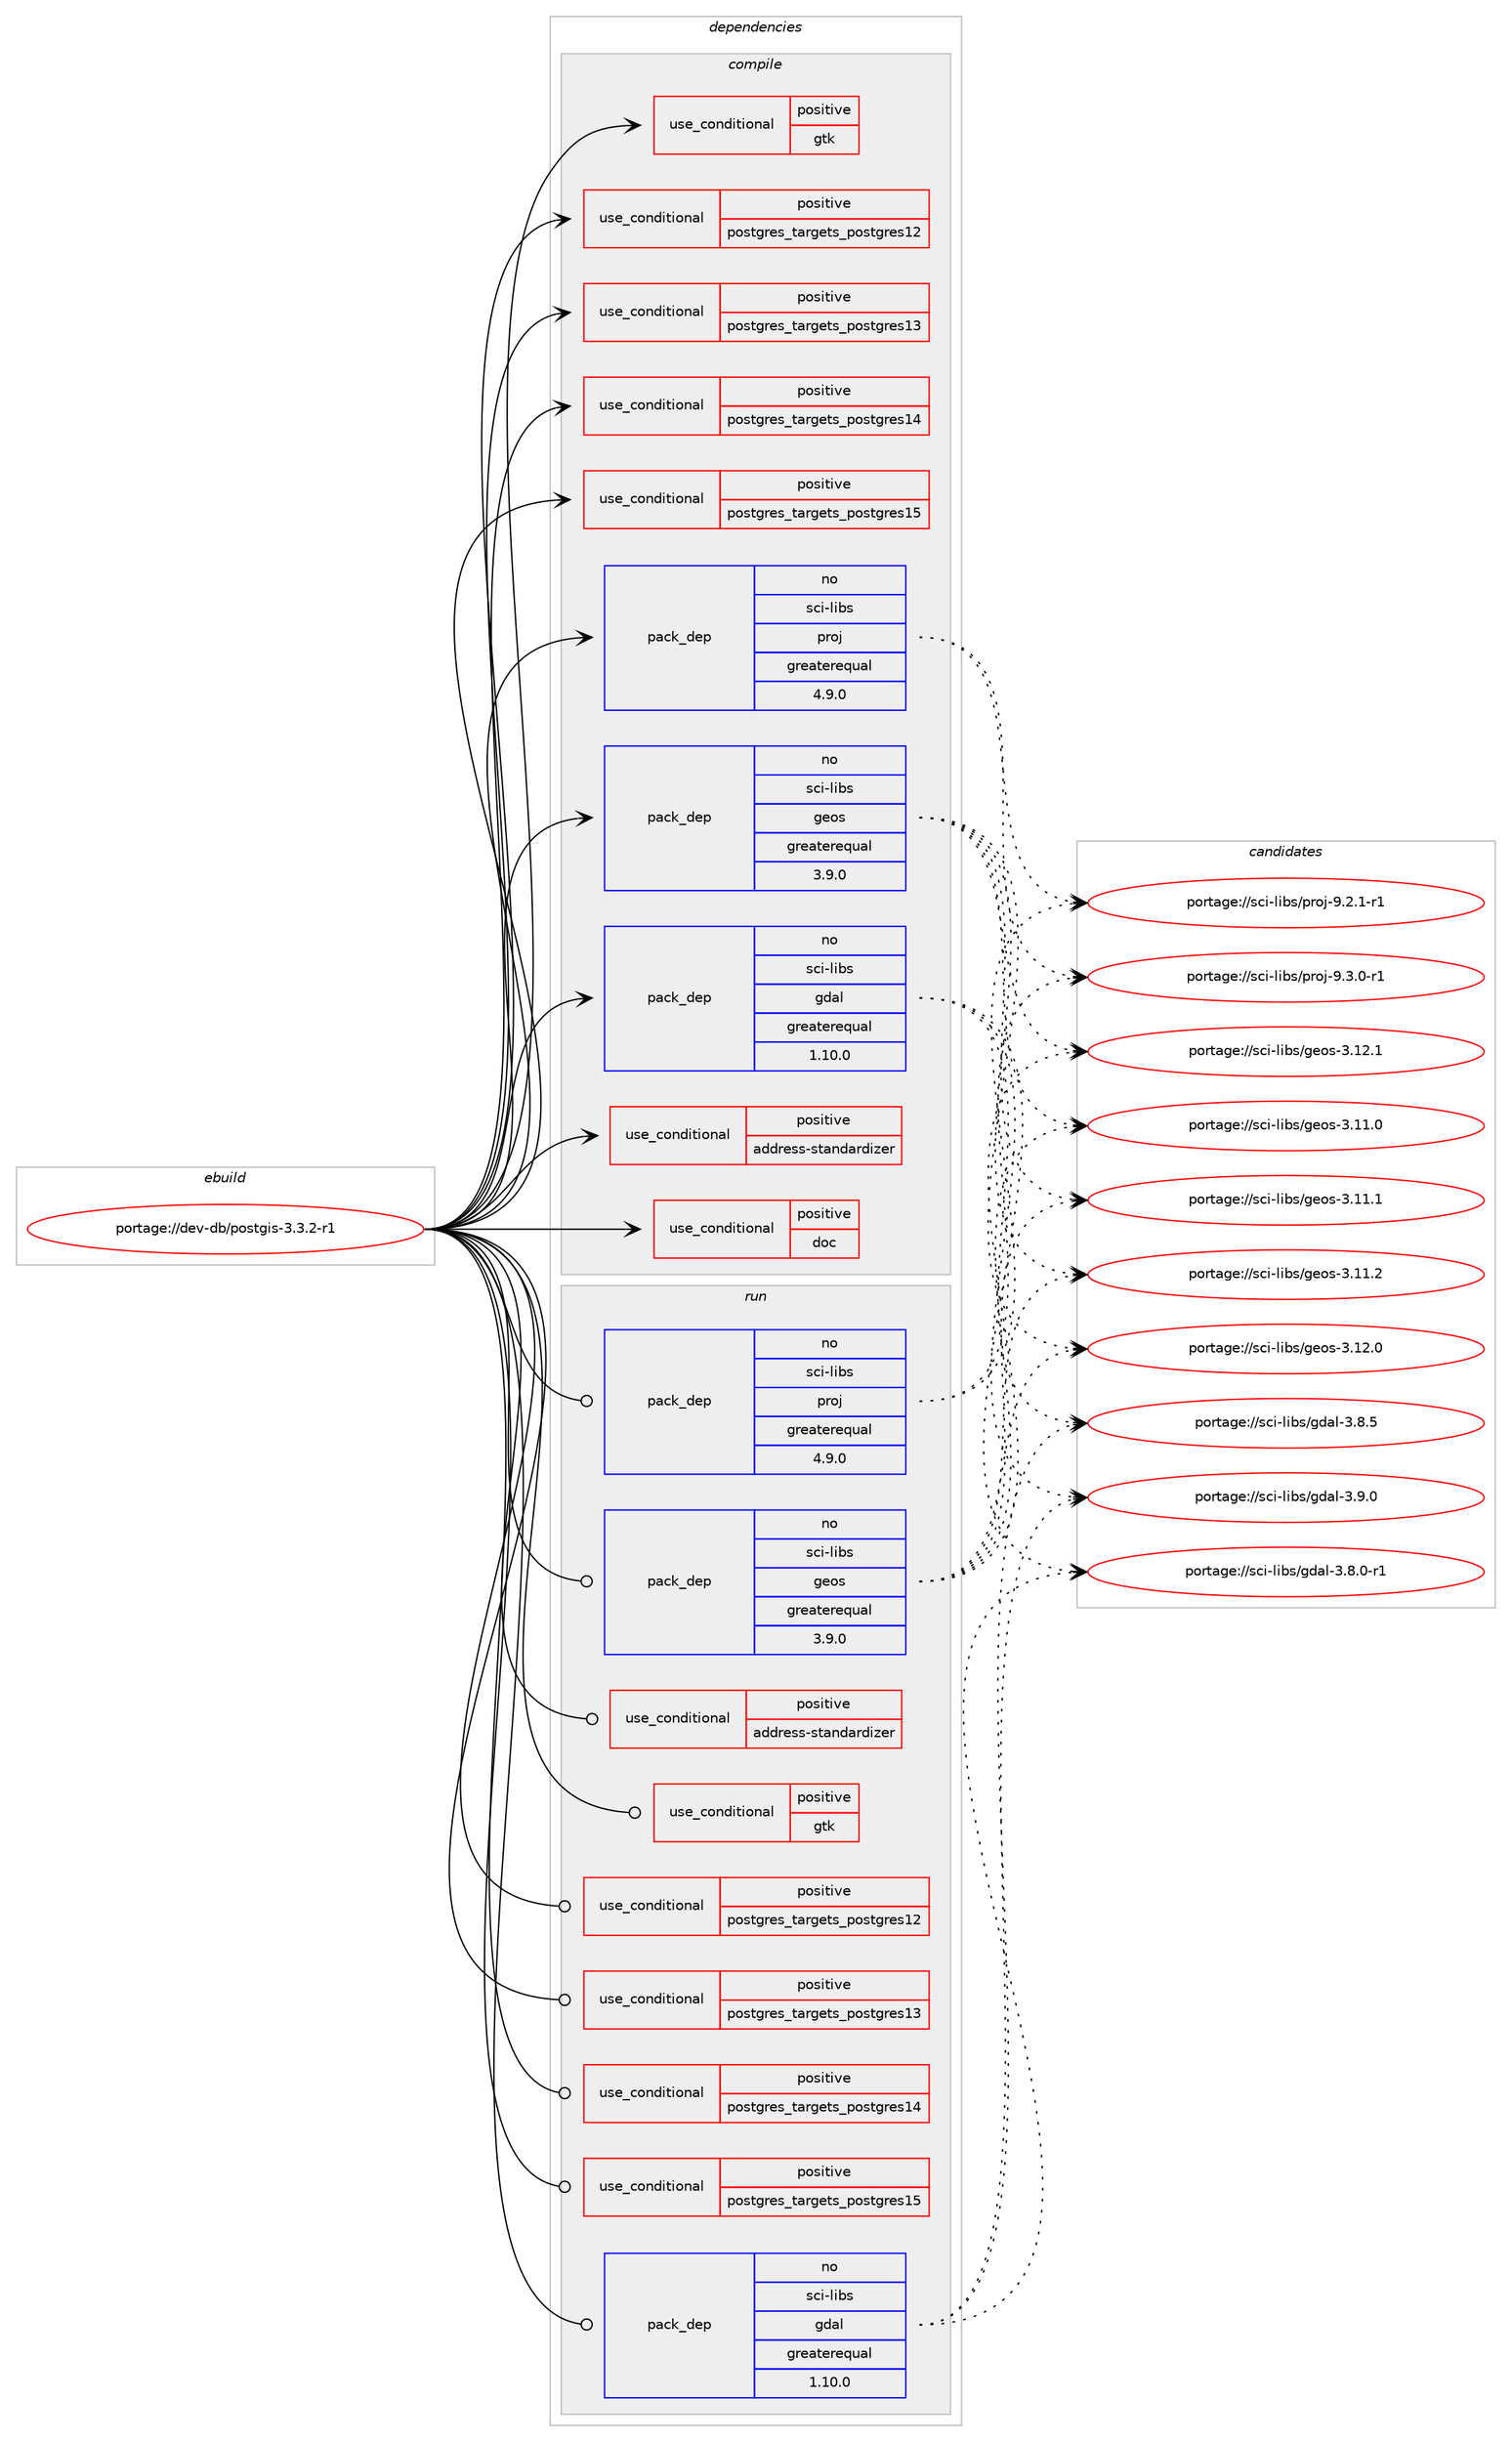 digraph prolog {

# *************
# Graph options
# *************

newrank=true;
concentrate=true;
compound=true;
graph [rankdir=LR,fontname=Helvetica,fontsize=10,ranksep=1.5];#, ranksep=2.5, nodesep=0.2];
edge  [arrowhead=vee];
node  [fontname=Helvetica,fontsize=10];

# **********
# The ebuild
# **********

subgraph cluster_leftcol {
color=gray;
rank=same;
label=<<i>ebuild</i>>;
id [label="portage://dev-db/postgis-3.3.2-r1", color=red, width=4, href="../dev-db/postgis-3.3.2-r1.svg"];
}

# ****************
# The dependencies
# ****************

subgraph cluster_midcol {
color=gray;
label=<<i>dependencies</i>>;
subgraph cluster_compile {
fillcolor="#eeeeee";
style=filled;
label=<<i>compile</i>>;
subgraph cond17676 {
dependency31475 [label=<<TABLE BORDER="0" CELLBORDER="1" CELLSPACING="0" CELLPADDING="4"><TR><TD ROWSPAN="3" CELLPADDING="10">use_conditional</TD></TR><TR><TD>positive</TD></TR><TR><TD>address-standardizer</TD></TR></TABLE>>, shape=none, color=red];
# *** BEGIN UNKNOWN DEPENDENCY TYPE (TODO) ***
# dependency31475 -> package_dependency(portage://dev-db/postgis-3.3.2-r1,install,no,dev-libs,libpcre2,none,[,,],[],[])
# *** END UNKNOWN DEPENDENCY TYPE (TODO) ***

}
id:e -> dependency31475:w [weight=20,style="solid",arrowhead="vee"];
subgraph cond17677 {
dependency31476 [label=<<TABLE BORDER="0" CELLBORDER="1" CELLSPACING="0" CELLPADDING="4"><TR><TD ROWSPAN="3" CELLPADDING="10">use_conditional</TD></TR><TR><TD>positive</TD></TR><TR><TD>doc</TD></TR></TABLE>>, shape=none, color=red];
# *** BEGIN UNKNOWN DEPENDENCY TYPE (TODO) ***
# dependency31476 -> package_dependency(portage://dev-db/postgis-3.3.2-r1,install,no,app-text,docbook-xsl-stylesheets,none,[,,],[],[])
# *** END UNKNOWN DEPENDENCY TYPE (TODO) ***

# *** BEGIN UNKNOWN DEPENDENCY TYPE (TODO) ***
# dependency31476 -> package_dependency(portage://dev-db/postgis-3.3.2-r1,install,no,app-text,docbook-xml-dtd,none,[,,],[slot(4.5)],[])
# *** END UNKNOWN DEPENDENCY TYPE (TODO) ***

# *** BEGIN UNKNOWN DEPENDENCY TYPE (TODO) ***
# dependency31476 -> package_dependency(portage://dev-db/postgis-3.3.2-r1,install,no,dev-libs,libxslt,none,[,,],[],[])
# *** END UNKNOWN DEPENDENCY TYPE (TODO) ***

# *** BEGIN UNKNOWN DEPENDENCY TYPE (TODO) ***
# dependency31476 -> package_dependency(portage://dev-db/postgis-3.3.2-r1,install,no,virtual,imagemagick-tools,none,[,,],[],[use(enable(png),none)])
# *** END UNKNOWN DEPENDENCY TYPE (TODO) ***

}
id:e -> dependency31476:w [weight=20,style="solid",arrowhead="vee"];
subgraph cond17678 {
dependency31477 [label=<<TABLE BORDER="0" CELLBORDER="1" CELLSPACING="0" CELLPADDING="4"><TR><TD ROWSPAN="3" CELLPADDING="10">use_conditional</TD></TR><TR><TD>positive</TD></TR><TR><TD>gtk</TD></TR></TABLE>>, shape=none, color=red];
# *** BEGIN UNKNOWN DEPENDENCY TYPE (TODO) ***
# dependency31477 -> package_dependency(portage://dev-db/postgis-3.3.2-r1,install,no,x11-libs,gtk+,none,[,,],[slot(2)],[])
# *** END UNKNOWN DEPENDENCY TYPE (TODO) ***

}
id:e -> dependency31477:w [weight=20,style="solid",arrowhead="vee"];
subgraph cond17679 {
dependency31478 [label=<<TABLE BORDER="0" CELLBORDER="1" CELLSPACING="0" CELLPADDING="4"><TR><TD ROWSPAN="3" CELLPADDING="10">use_conditional</TD></TR><TR><TD>positive</TD></TR><TR><TD>postgres_targets_postgres12</TD></TR></TABLE>>, shape=none, color=red];
# *** BEGIN UNKNOWN DEPENDENCY TYPE (TODO) ***
# dependency31478 -> package_dependency(portage://dev-db/postgis-3.3.2-r1,install,no,dev-db,postgresql,none,[,,],[slot(12),equal],[use(enable(server),none)])
# *** END UNKNOWN DEPENDENCY TYPE (TODO) ***

}
id:e -> dependency31478:w [weight=20,style="solid",arrowhead="vee"];
subgraph cond17680 {
dependency31479 [label=<<TABLE BORDER="0" CELLBORDER="1" CELLSPACING="0" CELLPADDING="4"><TR><TD ROWSPAN="3" CELLPADDING="10">use_conditional</TD></TR><TR><TD>positive</TD></TR><TR><TD>postgres_targets_postgres13</TD></TR></TABLE>>, shape=none, color=red];
# *** BEGIN UNKNOWN DEPENDENCY TYPE (TODO) ***
# dependency31479 -> package_dependency(portage://dev-db/postgis-3.3.2-r1,install,no,dev-db,postgresql,none,[,,],[slot(13),equal],[use(enable(server),none)])
# *** END UNKNOWN DEPENDENCY TYPE (TODO) ***

}
id:e -> dependency31479:w [weight=20,style="solid",arrowhead="vee"];
subgraph cond17681 {
dependency31480 [label=<<TABLE BORDER="0" CELLBORDER="1" CELLSPACING="0" CELLPADDING="4"><TR><TD ROWSPAN="3" CELLPADDING="10">use_conditional</TD></TR><TR><TD>positive</TD></TR><TR><TD>postgres_targets_postgres14</TD></TR></TABLE>>, shape=none, color=red];
# *** BEGIN UNKNOWN DEPENDENCY TYPE (TODO) ***
# dependency31480 -> package_dependency(portage://dev-db/postgis-3.3.2-r1,install,no,dev-db,postgresql,none,[,,],[slot(14),equal],[use(enable(server),none)])
# *** END UNKNOWN DEPENDENCY TYPE (TODO) ***

}
id:e -> dependency31480:w [weight=20,style="solid",arrowhead="vee"];
subgraph cond17682 {
dependency31481 [label=<<TABLE BORDER="0" CELLBORDER="1" CELLSPACING="0" CELLPADDING="4"><TR><TD ROWSPAN="3" CELLPADDING="10">use_conditional</TD></TR><TR><TD>positive</TD></TR><TR><TD>postgres_targets_postgres15</TD></TR></TABLE>>, shape=none, color=red];
# *** BEGIN UNKNOWN DEPENDENCY TYPE (TODO) ***
# dependency31481 -> package_dependency(portage://dev-db/postgis-3.3.2-r1,install,no,dev-db,postgresql,none,[,,],[slot(15),equal],[use(enable(server),none)])
# *** END UNKNOWN DEPENDENCY TYPE (TODO) ***

}
id:e -> dependency31481:w [weight=20,style="solid",arrowhead="vee"];
# *** BEGIN UNKNOWN DEPENDENCY TYPE (TODO) ***
# id -> package_dependency(portage://dev-db/postgis-3.3.2-r1,install,no,dev-libs,json-c,none,[,,],any_same_slot,[])
# *** END UNKNOWN DEPENDENCY TYPE (TODO) ***

# *** BEGIN UNKNOWN DEPENDENCY TYPE (TODO) ***
# id -> package_dependency(portage://dev-db/postgis-3.3.2-r1,install,no,dev-libs,libxml2,none,[,,],[slot(2)],[])
# *** END UNKNOWN DEPENDENCY TYPE (TODO) ***

# *** BEGIN UNKNOWN DEPENDENCY TYPE (TODO) ***
# id -> package_dependency(portage://dev-db/postgis-3.3.2-r1,install,no,dev-libs,protobuf-c,none,[,,],any_same_slot,[])
# *** END UNKNOWN DEPENDENCY TYPE (TODO) ***

subgraph pack12882 {
dependency31482 [label=<<TABLE BORDER="0" CELLBORDER="1" CELLSPACING="0" CELLPADDING="4" WIDTH="220"><TR><TD ROWSPAN="6" CELLPADDING="30">pack_dep</TD></TR><TR><TD WIDTH="110">no</TD></TR><TR><TD>sci-libs</TD></TR><TR><TD>gdal</TD></TR><TR><TD>greaterequal</TD></TR><TR><TD>1.10.0</TD></TR></TABLE>>, shape=none, color=blue];
}
id:e -> dependency31482:w [weight=20,style="solid",arrowhead="vee"];
subgraph pack12883 {
dependency31483 [label=<<TABLE BORDER="0" CELLBORDER="1" CELLSPACING="0" CELLPADDING="4" WIDTH="220"><TR><TD ROWSPAN="6" CELLPADDING="30">pack_dep</TD></TR><TR><TD WIDTH="110">no</TD></TR><TR><TD>sci-libs</TD></TR><TR><TD>geos</TD></TR><TR><TD>greaterequal</TD></TR><TR><TD>3.9.0</TD></TR></TABLE>>, shape=none, color=blue];
}
id:e -> dependency31483:w [weight=20,style="solid",arrowhead="vee"];
subgraph pack12884 {
dependency31484 [label=<<TABLE BORDER="0" CELLBORDER="1" CELLSPACING="0" CELLPADDING="4" WIDTH="220"><TR><TD ROWSPAN="6" CELLPADDING="30">pack_dep</TD></TR><TR><TD WIDTH="110">no</TD></TR><TR><TD>sci-libs</TD></TR><TR><TD>proj</TD></TR><TR><TD>greaterequal</TD></TR><TR><TD>4.9.0</TD></TR></TABLE>>, shape=none, color=blue];
}
id:e -> dependency31484:w [weight=20,style="solid",arrowhead="vee"];
# *** BEGIN UNKNOWN DEPENDENCY TYPE (TODO) ***
# id -> package_dependency(portage://dev-db/postgis-3.3.2-r1,install,no,virtual,pkgconfig,none,[,,],[],[])
# *** END UNKNOWN DEPENDENCY TYPE (TODO) ***

}
subgraph cluster_compileandrun {
fillcolor="#eeeeee";
style=filled;
label=<<i>compile and run</i>>;
}
subgraph cluster_run {
fillcolor="#eeeeee";
style=filled;
label=<<i>run</i>>;
subgraph cond17683 {
dependency31485 [label=<<TABLE BORDER="0" CELLBORDER="1" CELLSPACING="0" CELLPADDING="4"><TR><TD ROWSPAN="3" CELLPADDING="10">use_conditional</TD></TR><TR><TD>positive</TD></TR><TR><TD>address-standardizer</TD></TR></TABLE>>, shape=none, color=red];
# *** BEGIN UNKNOWN DEPENDENCY TYPE (TODO) ***
# dependency31485 -> package_dependency(portage://dev-db/postgis-3.3.2-r1,run,no,dev-libs,libpcre2,none,[,,],[],[])
# *** END UNKNOWN DEPENDENCY TYPE (TODO) ***

}
id:e -> dependency31485:w [weight=20,style="solid",arrowhead="odot"];
subgraph cond17684 {
dependency31486 [label=<<TABLE BORDER="0" CELLBORDER="1" CELLSPACING="0" CELLPADDING="4"><TR><TD ROWSPAN="3" CELLPADDING="10">use_conditional</TD></TR><TR><TD>positive</TD></TR><TR><TD>gtk</TD></TR></TABLE>>, shape=none, color=red];
# *** BEGIN UNKNOWN DEPENDENCY TYPE (TODO) ***
# dependency31486 -> package_dependency(portage://dev-db/postgis-3.3.2-r1,run,no,x11-libs,gtk+,none,[,,],[slot(2)],[])
# *** END UNKNOWN DEPENDENCY TYPE (TODO) ***

}
id:e -> dependency31486:w [weight=20,style="solid",arrowhead="odot"];
subgraph cond17685 {
dependency31487 [label=<<TABLE BORDER="0" CELLBORDER="1" CELLSPACING="0" CELLPADDING="4"><TR><TD ROWSPAN="3" CELLPADDING="10">use_conditional</TD></TR><TR><TD>positive</TD></TR><TR><TD>postgres_targets_postgres12</TD></TR></TABLE>>, shape=none, color=red];
# *** BEGIN UNKNOWN DEPENDENCY TYPE (TODO) ***
# dependency31487 -> package_dependency(portage://dev-db/postgis-3.3.2-r1,run,no,dev-db,postgresql,none,[,,],[slot(12),equal],[use(enable(server),none)])
# *** END UNKNOWN DEPENDENCY TYPE (TODO) ***

}
id:e -> dependency31487:w [weight=20,style="solid",arrowhead="odot"];
subgraph cond17686 {
dependency31488 [label=<<TABLE BORDER="0" CELLBORDER="1" CELLSPACING="0" CELLPADDING="4"><TR><TD ROWSPAN="3" CELLPADDING="10">use_conditional</TD></TR><TR><TD>positive</TD></TR><TR><TD>postgres_targets_postgres13</TD></TR></TABLE>>, shape=none, color=red];
# *** BEGIN UNKNOWN DEPENDENCY TYPE (TODO) ***
# dependency31488 -> package_dependency(portage://dev-db/postgis-3.3.2-r1,run,no,dev-db,postgresql,none,[,,],[slot(13),equal],[use(enable(server),none)])
# *** END UNKNOWN DEPENDENCY TYPE (TODO) ***

}
id:e -> dependency31488:w [weight=20,style="solid",arrowhead="odot"];
subgraph cond17687 {
dependency31489 [label=<<TABLE BORDER="0" CELLBORDER="1" CELLSPACING="0" CELLPADDING="4"><TR><TD ROWSPAN="3" CELLPADDING="10">use_conditional</TD></TR><TR><TD>positive</TD></TR><TR><TD>postgres_targets_postgres14</TD></TR></TABLE>>, shape=none, color=red];
# *** BEGIN UNKNOWN DEPENDENCY TYPE (TODO) ***
# dependency31489 -> package_dependency(portage://dev-db/postgis-3.3.2-r1,run,no,dev-db,postgresql,none,[,,],[slot(14),equal],[use(enable(server),none)])
# *** END UNKNOWN DEPENDENCY TYPE (TODO) ***

}
id:e -> dependency31489:w [weight=20,style="solid",arrowhead="odot"];
subgraph cond17688 {
dependency31490 [label=<<TABLE BORDER="0" CELLBORDER="1" CELLSPACING="0" CELLPADDING="4"><TR><TD ROWSPAN="3" CELLPADDING="10">use_conditional</TD></TR><TR><TD>positive</TD></TR><TR><TD>postgres_targets_postgres15</TD></TR></TABLE>>, shape=none, color=red];
# *** BEGIN UNKNOWN DEPENDENCY TYPE (TODO) ***
# dependency31490 -> package_dependency(portage://dev-db/postgis-3.3.2-r1,run,no,dev-db,postgresql,none,[,,],[slot(15),equal],[use(enable(server),none)])
# *** END UNKNOWN DEPENDENCY TYPE (TODO) ***

}
id:e -> dependency31490:w [weight=20,style="solid",arrowhead="odot"];
# *** BEGIN UNKNOWN DEPENDENCY TYPE (TODO) ***
# id -> package_dependency(portage://dev-db/postgis-3.3.2-r1,run,no,dev-libs,json-c,none,[,,],any_same_slot,[])
# *** END UNKNOWN DEPENDENCY TYPE (TODO) ***

# *** BEGIN UNKNOWN DEPENDENCY TYPE (TODO) ***
# id -> package_dependency(portage://dev-db/postgis-3.3.2-r1,run,no,dev-libs,libxml2,none,[,,],[slot(2)],[])
# *** END UNKNOWN DEPENDENCY TYPE (TODO) ***

# *** BEGIN UNKNOWN DEPENDENCY TYPE (TODO) ***
# id -> package_dependency(portage://dev-db/postgis-3.3.2-r1,run,no,dev-libs,protobuf-c,none,[,,],any_same_slot,[])
# *** END UNKNOWN DEPENDENCY TYPE (TODO) ***

subgraph pack12885 {
dependency31491 [label=<<TABLE BORDER="0" CELLBORDER="1" CELLSPACING="0" CELLPADDING="4" WIDTH="220"><TR><TD ROWSPAN="6" CELLPADDING="30">pack_dep</TD></TR><TR><TD WIDTH="110">no</TD></TR><TR><TD>sci-libs</TD></TR><TR><TD>gdal</TD></TR><TR><TD>greaterequal</TD></TR><TR><TD>1.10.0</TD></TR></TABLE>>, shape=none, color=blue];
}
id:e -> dependency31491:w [weight=20,style="solid",arrowhead="odot"];
subgraph pack12886 {
dependency31492 [label=<<TABLE BORDER="0" CELLBORDER="1" CELLSPACING="0" CELLPADDING="4" WIDTH="220"><TR><TD ROWSPAN="6" CELLPADDING="30">pack_dep</TD></TR><TR><TD WIDTH="110">no</TD></TR><TR><TD>sci-libs</TD></TR><TR><TD>geos</TD></TR><TR><TD>greaterequal</TD></TR><TR><TD>3.9.0</TD></TR></TABLE>>, shape=none, color=blue];
}
id:e -> dependency31492:w [weight=20,style="solid",arrowhead="odot"];
subgraph pack12887 {
dependency31493 [label=<<TABLE BORDER="0" CELLBORDER="1" CELLSPACING="0" CELLPADDING="4" WIDTH="220"><TR><TD ROWSPAN="6" CELLPADDING="30">pack_dep</TD></TR><TR><TD WIDTH="110">no</TD></TR><TR><TD>sci-libs</TD></TR><TR><TD>proj</TD></TR><TR><TD>greaterequal</TD></TR><TR><TD>4.9.0</TD></TR></TABLE>>, shape=none, color=blue];
}
id:e -> dependency31493:w [weight=20,style="solid",arrowhead="odot"];
}
}

# **************
# The candidates
# **************

subgraph cluster_choices {
rank=same;
color=gray;
label=<<i>candidates</i>>;

subgraph choice12882 {
color=black;
nodesep=1;
choice11599105451081059811547103100971084551465646484511449 [label="portage://sci-libs/gdal-3.8.0-r1", color=red, width=4,href="../sci-libs/gdal-3.8.0-r1.svg"];
choice1159910545108105981154710310097108455146564653 [label="portage://sci-libs/gdal-3.8.5", color=red, width=4,href="../sci-libs/gdal-3.8.5.svg"];
choice1159910545108105981154710310097108455146574648 [label="portage://sci-libs/gdal-3.9.0", color=red, width=4,href="../sci-libs/gdal-3.9.0.svg"];
dependency31482:e -> choice11599105451081059811547103100971084551465646484511449:w [style=dotted,weight="100"];
dependency31482:e -> choice1159910545108105981154710310097108455146564653:w [style=dotted,weight="100"];
dependency31482:e -> choice1159910545108105981154710310097108455146574648:w [style=dotted,weight="100"];
}
subgraph choice12883 {
color=black;
nodesep=1;
choice1159910545108105981154710310111111545514649494648 [label="portage://sci-libs/geos-3.11.0", color=red, width=4,href="../sci-libs/geos-3.11.0.svg"];
choice1159910545108105981154710310111111545514649494649 [label="portage://sci-libs/geos-3.11.1", color=red, width=4,href="../sci-libs/geos-3.11.1.svg"];
choice1159910545108105981154710310111111545514649494650 [label="portage://sci-libs/geos-3.11.2", color=red, width=4,href="../sci-libs/geos-3.11.2.svg"];
choice1159910545108105981154710310111111545514649504648 [label="portage://sci-libs/geos-3.12.0", color=red, width=4,href="../sci-libs/geos-3.12.0.svg"];
choice1159910545108105981154710310111111545514649504649 [label="portage://sci-libs/geos-3.12.1", color=red, width=4,href="../sci-libs/geos-3.12.1.svg"];
dependency31483:e -> choice1159910545108105981154710310111111545514649494648:w [style=dotted,weight="100"];
dependency31483:e -> choice1159910545108105981154710310111111545514649494649:w [style=dotted,weight="100"];
dependency31483:e -> choice1159910545108105981154710310111111545514649494650:w [style=dotted,weight="100"];
dependency31483:e -> choice1159910545108105981154710310111111545514649504648:w [style=dotted,weight="100"];
dependency31483:e -> choice1159910545108105981154710310111111545514649504649:w [style=dotted,weight="100"];
}
subgraph choice12884 {
color=black;
nodesep=1;
choice115991054510810598115471121141111064557465046494511449 [label="portage://sci-libs/proj-9.2.1-r1", color=red, width=4,href="../sci-libs/proj-9.2.1-r1.svg"];
choice115991054510810598115471121141111064557465146484511449 [label="portage://sci-libs/proj-9.3.0-r1", color=red, width=4,href="../sci-libs/proj-9.3.0-r1.svg"];
dependency31484:e -> choice115991054510810598115471121141111064557465046494511449:w [style=dotted,weight="100"];
dependency31484:e -> choice115991054510810598115471121141111064557465146484511449:w [style=dotted,weight="100"];
}
subgraph choice12885 {
color=black;
nodesep=1;
choice11599105451081059811547103100971084551465646484511449 [label="portage://sci-libs/gdal-3.8.0-r1", color=red, width=4,href="../sci-libs/gdal-3.8.0-r1.svg"];
choice1159910545108105981154710310097108455146564653 [label="portage://sci-libs/gdal-3.8.5", color=red, width=4,href="../sci-libs/gdal-3.8.5.svg"];
choice1159910545108105981154710310097108455146574648 [label="portage://sci-libs/gdal-3.9.0", color=red, width=4,href="../sci-libs/gdal-3.9.0.svg"];
dependency31491:e -> choice11599105451081059811547103100971084551465646484511449:w [style=dotted,weight="100"];
dependency31491:e -> choice1159910545108105981154710310097108455146564653:w [style=dotted,weight="100"];
dependency31491:e -> choice1159910545108105981154710310097108455146574648:w [style=dotted,weight="100"];
}
subgraph choice12886 {
color=black;
nodesep=1;
choice1159910545108105981154710310111111545514649494648 [label="portage://sci-libs/geos-3.11.0", color=red, width=4,href="../sci-libs/geos-3.11.0.svg"];
choice1159910545108105981154710310111111545514649494649 [label="portage://sci-libs/geos-3.11.1", color=red, width=4,href="../sci-libs/geos-3.11.1.svg"];
choice1159910545108105981154710310111111545514649494650 [label="portage://sci-libs/geos-3.11.2", color=red, width=4,href="../sci-libs/geos-3.11.2.svg"];
choice1159910545108105981154710310111111545514649504648 [label="portage://sci-libs/geos-3.12.0", color=red, width=4,href="../sci-libs/geos-3.12.0.svg"];
choice1159910545108105981154710310111111545514649504649 [label="portage://sci-libs/geos-3.12.1", color=red, width=4,href="../sci-libs/geos-3.12.1.svg"];
dependency31492:e -> choice1159910545108105981154710310111111545514649494648:w [style=dotted,weight="100"];
dependency31492:e -> choice1159910545108105981154710310111111545514649494649:w [style=dotted,weight="100"];
dependency31492:e -> choice1159910545108105981154710310111111545514649494650:w [style=dotted,weight="100"];
dependency31492:e -> choice1159910545108105981154710310111111545514649504648:w [style=dotted,weight="100"];
dependency31492:e -> choice1159910545108105981154710310111111545514649504649:w [style=dotted,weight="100"];
}
subgraph choice12887 {
color=black;
nodesep=1;
choice115991054510810598115471121141111064557465046494511449 [label="portage://sci-libs/proj-9.2.1-r1", color=red, width=4,href="../sci-libs/proj-9.2.1-r1.svg"];
choice115991054510810598115471121141111064557465146484511449 [label="portage://sci-libs/proj-9.3.0-r1", color=red, width=4,href="../sci-libs/proj-9.3.0-r1.svg"];
dependency31493:e -> choice115991054510810598115471121141111064557465046494511449:w [style=dotted,weight="100"];
dependency31493:e -> choice115991054510810598115471121141111064557465146484511449:w [style=dotted,weight="100"];
}
}

}
